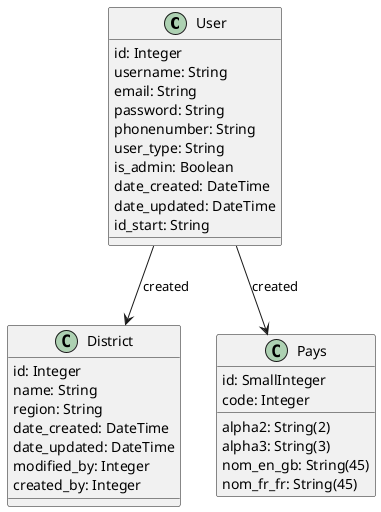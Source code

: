 @startuml
class User {
    id: Integer
    username: String
    email: String
    password: String
    phonenumber: String
    user_type: String
    is_admin: Boolean
    date_created: DateTime
    date_updated: DateTime
    id_start: String
}
class District {
    id: Integer
    name: String
    region: String
    date_created: DateTime
    date_updated: DateTime
    modified_by: Integer
    created_by: Integer
}
class Pays {
    id: SmallInteger
    code: Integer
    alpha2: String(2)
    alpha3: String(3)
    nom_en_gb: String(45)
    nom_fr_fr: String(45)
}
User --> District : created
User --> Pays : created
@enduml